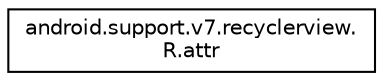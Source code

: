 digraph "Graphical Class Hierarchy"
{
 // INTERACTIVE_SVG=YES
 // LATEX_PDF_SIZE
  edge [fontname="Helvetica",fontsize="10",labelfontname="Helvetica",labelfontsize="10"];
  node [fontname="Helvetica",fontsize="10",shape=record];
  rankdir="LR";
  Node0 [label="android.support.v7.recyclerview.\lR.attr",height=0.2,width=0.4,color="black", fillcolor="white", style="filled",URL="$classandroid_1_1support_1_1v7_1_1recyclerview_1_1_r_1_1attr.html",tooltip=" "];
}
